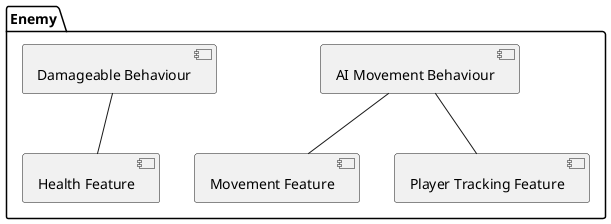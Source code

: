 @startuml

package Enemy {
    [AI Movement Behaviour] as aiMovementBeh
    [Damageable Behaviour] as damageableBeh
    [Movement Feature] as movementFea
    [Player Tracking Feature] as playerTrackingFea
    [Health Feature] as healthFea
}

aiMovementBeh -- movementFea
aiMovementBeh -- playerTrackingFea
damageableBeh -- healthFea

@enduml